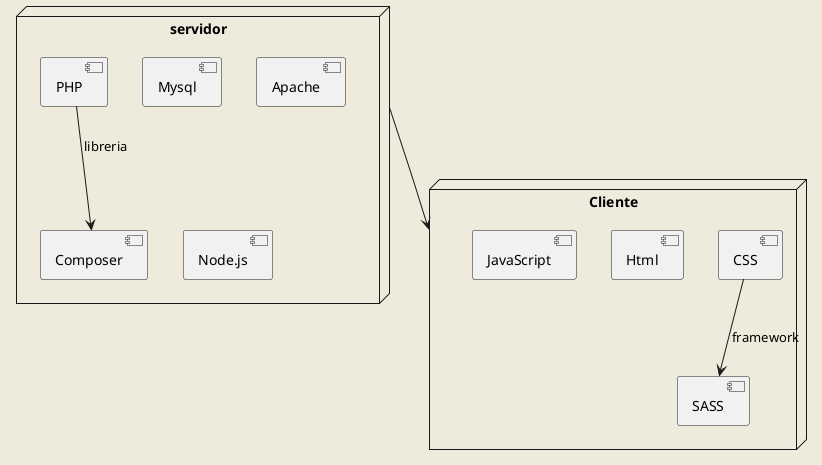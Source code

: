 @startuml hardware

skinparam backgroundColor #EEEBDC

node Cliente{

    component CSS
    component Html
    component JavaScript
    component SASS
    
    CSS-->SASS: framework
}

node servidor{
    component Mysql
    component PHP
    component Apache
    component Composer
    component Node.js

    PHP-->Composer: libreria
}



servidor-->Cliente




@enduml
